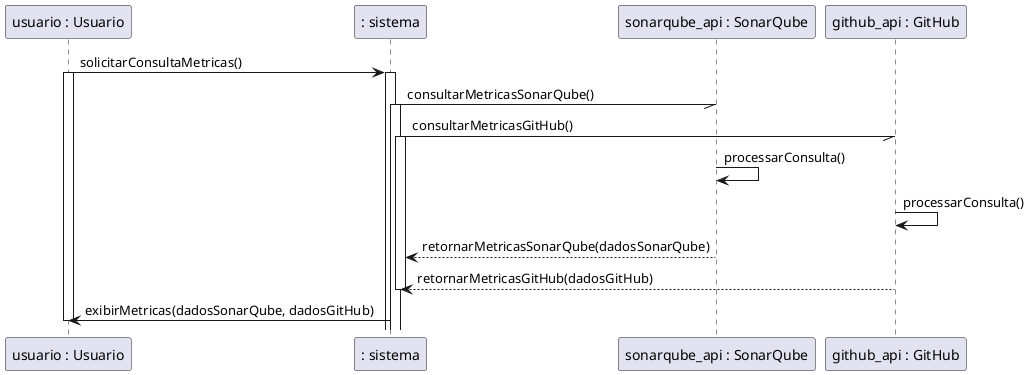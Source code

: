 @startuml
' CONSULTAR MÉTRICAS

"usuario : Usuario" as usuario -> ": sistema" as sistema : solicitarConsultaMetricas()
activate usuario
activate sistema


sistema -// "sonarqube_api : SonarQube" as sonarQube : consultarMetricasSonarQube()
activate sistema

sistema -// "github_api : GitHub" as github : consultarMetricasGitHub()
activate sistema

sonarQube -> sonarQube : processarConsulta()
github -> github : processarConsulta()

sonarQube --> sistema : retornarMetricasSonarQube(dadosSonarQube)
deactivate sonarQube

github --> sistema : retornarMetricasGitHub(dadosGitHub)
deactivate github

deactivate sistema

sistema -> usuario: exibirMetricas(dadosSonarQube, dadosGitHub)
deactivate usuario
@enduml
